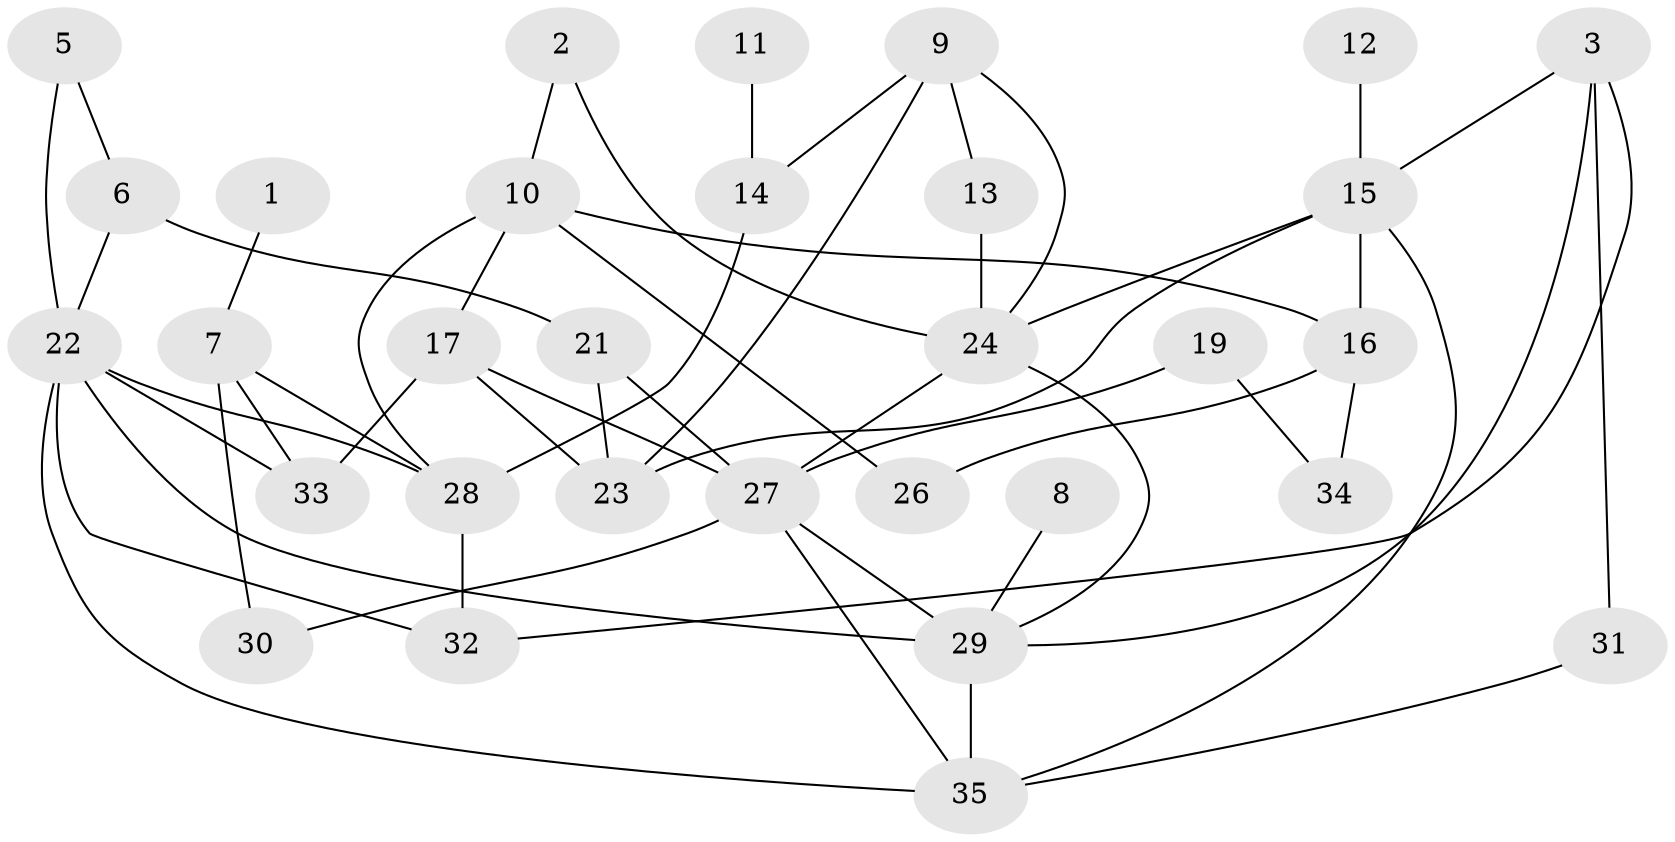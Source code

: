 // original degree distribution, {3: 0.3, 1: 0.15714285714285714, 2: 0.24285714285714285, 4: 0.14285714285714285, 0: 0.05714285714285714, 5: 0.08571428571428572, 6: 0.014285714285714285}
// Generated by graph-tools (version 1.1) at 2025/00/03/09/25 03:00:49]
// undirected, 31 vertices, 53 edges
graph export_dot {
graph [start="1"]
  node [color=gray90,style=filled];
  1;
  2;
  3;
  5;
  6;
  7;
  8;
  9;
  10;
  11;
  12;
  13;
  14;
  15;
  16;
  17;
  19;
  21;
  22;
  23;
  24;
  26;
  27;
  28;
  29;
  30;
  31;
  32;
  33;
  34;
  35;
  1 -- 7 [weight=1.0];
  2 -- 10 [weight=1.0];
  2 -- 24 [weight=1.0];
  3 -- 15 [weight=1.0];
  3 -- 29 [weight=1.0];
  3 -- 31 [weight=1.0];
  3 -- 32 [weight=1.0];
  5 -- 6 [weight=1.0];
  5 -- 22 [weight=1.0];
  6 -- 21 [weight=1.0];
  6 -- 22 [weight=1.0];
  7 -- 28 [weight=1.0];
  7 -- 30 [weight=1.0];
  7 -- 33 [weight=1.0];
  8 -- 29 [weight=1.0];
  9 -- 13 [weight=1.0];
  9 -- 14 [weight=1.0];
  9 -- 23 [weight=1.0];
  9 -- 24 [weight=1.0];
  10 -- 16 [weight=1.0];
  10 -- 17 [weight=1.0];
  10 -- 26 [weight=1.0];
  10 -- 28 [weight=1.0];
  11 -- 14 [weight=1.0];
  12 -- 15 [weight=1.0];
  13 -- 24 [weight=1.0];
  14 -- 28 [weight=1.0];
  15 -- 16 [weight=1.0];
  15 -- 23 [weight=1.0];
  15 -- 24 [weight=1.0];
  15 -- 35 [weight=1.0];
  16 -- 26 [weight=1.0];
  16 -- 34 [weight=1.0];
  17 -- 23 [weight=1.0];
  17 -- 27 [weight=1.0];
  17 -- 33 [weight=1.0];
  19 -- 27 [weight=1.0];
  19 -- 34 [weight=1.0];
  21 -- 23 [weight=1.0];
  21 -- 27 [weight=1.0];
  22 -- 28 [weight=1.0];
  22 -- 29 [weight=2.0];
  22 -- 32 [weight=1.0];
  22 -- 33 [weight=2.0];
  22 -- 35 [weight=1.0];
  24 -- 27 [weight=1.0];
  24 -- 29 [weight=1.0];
  27 -- 29 [weight=1.0];
  27 -- 30 [weight=1.0];
  27 -- 35 [weight=1.0];
  28 -- 32 [weight=1.0];
  29 -- 35 [weight=1.0];
  31 -- 35 [weight=1.0];
}
